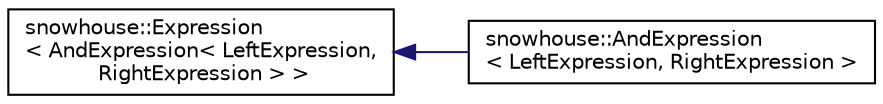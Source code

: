 digraph "Graphical Class Hierarchy"
{
 // INTERACTIVE_SVG=YES
  edge [fontname="Helvetica",fontsize="10",labelfontname="Helvetica",labelfontsize="10"];
  node [fontname="Helvetica",fontsize="10",shape=record];
  rankdir="LR";
  Node0 [label="snowhouse::Expression\l\< AndExpression\< LeftExpression,\l RightExpression \> \>",height=0.2,width=0.4,color="black", fillcolor="white", style="filled",URL="$structsnowhouse_1_1Expression.html"];
  Node0 -> Node1 [dir="back",color="midnightblue",fontsize="10",style="solid",fontname="Helvetica"];
  Node1 [label="snowhouse::AndExpression\l\< LeftExpression, RightExpression \>",height=0.2,width=0.4,color="black", fillcolor="white", style="filled",URL="$structsnowhouse_1_1AndExpression.html"];
}
